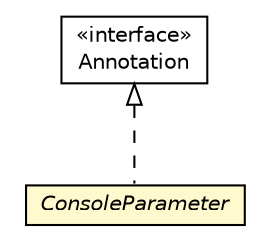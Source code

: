 #!/usr/local/bin/dot
#
# Class diagram 
# Generated by UMLGraph version R5_6-24-gf6e263 (http://www.umlgraph.org/)
#

digraph G {
	edge [fontname="Helvetica",fontsize=10,labelfontname="Helvetica",labelfontsize=10];
	node [fontname="Helvetica",fontsize=10,shape=plaintext];
	nodesep=0.25;
	ranksep=0.5;
	// com.orientechnologies.common.console.annotation.ConsoleParameter
	c467593 [label=<<table title="com.orientechnologies.common.console.annotation.ConsoleParameter" border="0" cellborder="1" cellspacing="0" cellpadding="2" port="p" bgcolor="lemonChiffon" href="./ConsoleParameter.html">
		<tr><td><table border="0" cellspacing="0" cellpadding="1">
<tr><td align="center" balign="center"><font face="Helvetica-Oblique"> ConsoleParameter </font></td></tr>
		</table></td></tr>
		</table>>, URL="./ConsoleParameter.html", fontname="Helvetica", fontcolor="black", fontsize=10.0];
	//com.orientechnologies.common.console.annotation.ConsoleParameter implements java.lang.annotation.Annotation
	c469494:p -> c467593:p [dir=back,arrowtail=empty,style=dashed];
	// java.lang.annotation.Annotation
	c469494 [label=<<table title="java.lang.annotation.Annotation" border="0" cellborder="1" cellspacing="0" cellpadding="2" port="p" href="http://java.sun.com/j2se/1.4.2/docs/api/java/lang/annotation/Annotation.html">
		<tr><td><table border="0" cellspacing="0" cellpadding="1">
<tr><td align="center" balign="center"> &#171;interface&#187; </td></tr>
<tr><td align="center" balign="center"> Annotation </td></tr>
		</table></td></tr>
		</table>>, URL="http://java.sun.com/j2se/1.4.2/docs/api/java/lang/annotation/Annotation.html", fontname="Helvetica", fontcolor="black", fontsize=10.0];
}

